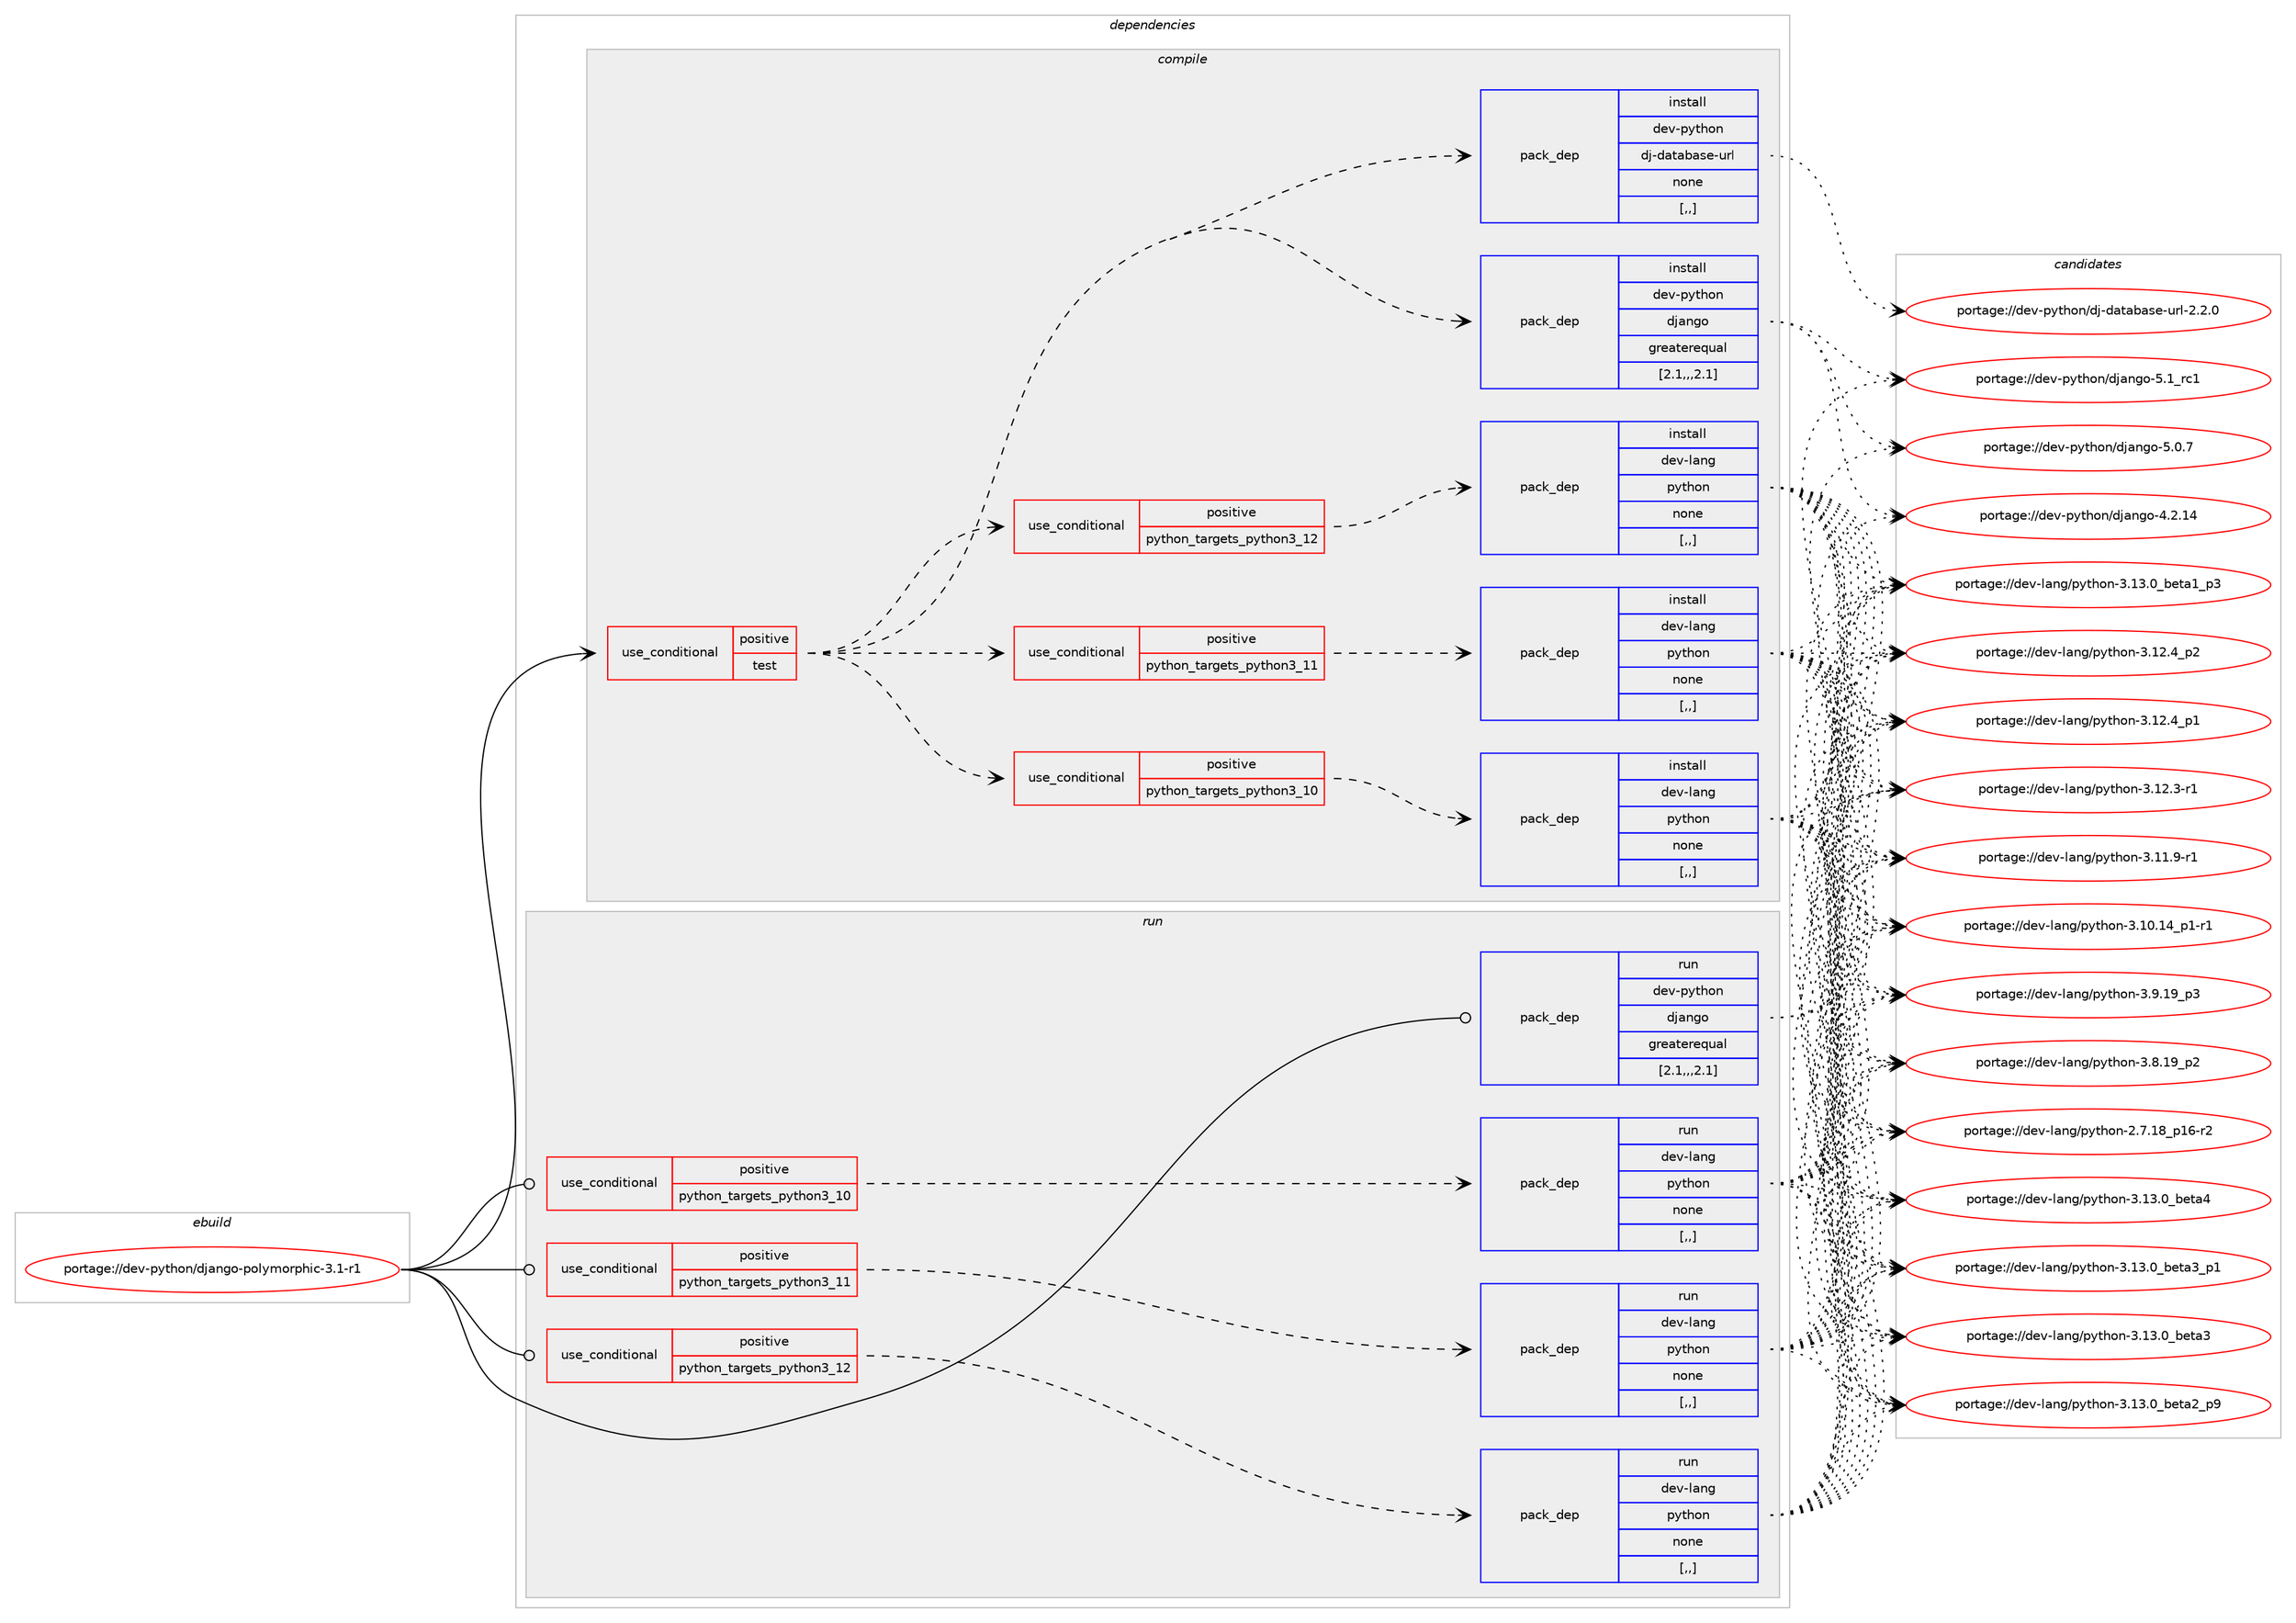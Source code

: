 digraph prolog {

# *************
# Graph options
# *************

newrank=true;
concentrate=true;
compound=true;
graph [rankdir=LR,fontname=Helvetica,fontsize=10,ranksep=1.5];#, ranksep=2.5, nodesep=0.2];
edge  [arrowhead=vee];
node  [fontname=Helvetica,fontsize=10];

# **********
# The ebuild
# **********

subgraph cluster_leftcol {
color=gray;
label=<<i>ebuild</i>>;
id [label="portage://dev-python/django-polymorphic-3.1-r1", color=red, width=4, href="../dev-python/django-polymorphic-3.1-r1.svg"];
}

# ****************
# The dependencies
# ****************

subgraph cluster_midcol {
color=gray;
label=<<i>dependencies</i>>;
subgraph cluster_compile {
fillcolor="#eeeeee";
style=filled;
label=<<i>compile</i>>;
subgraph cond32468 {
dependency145651 [label=<<TABLE BORDER="0" CELLBORDER="1" CELLSPACING="0" CELLPADDING="4"><TR><TD ROWSPAN="3" CELLPADDING="10">use_conditional</TD></TR><TR><TD>positive</TD></TR><TR><TD>test</TD></TR></TABLE>>, shape=none, color=red];
subgraph cond32469 {
dependency145652 [label=<<TABLE BORDER="0" CELLBORDER="1" CELLSPACING="0" CELLPADDING="4"><TR><TD ROWSPAN="3" CELLPADDING="10">use_conditional</TD></TR><TR><TD>positive</TD></TR><TR><TD>python_targets_python3_10</TD></TR></TABLE>>, shape=none, color=red];
subgraph pack111936 {
dependency145653 [label=<<TABLE BORDER="0" CELLBORDER="1" CELLSPACING="0" CELLPADDING="4" WIDTH="220"><TR><TD ROWSPAN="6" CELLPADDING="30">pack_dep</TD></TR><TR><TD WIDTH="110">install</TD></TR><TR><TD>dev-lang</TD></TR><TR><TD>python</TD></TR><TR><TD>none</TD></TR><TR><TD>[,,]</TD></TR></TABLE>>, shape=none, color=blue];
}
dependency145652:e -> dependency145653:w [weight=20,style="dashed",arrowhead="vee"];
}
dependency145651:e -> dependency145652:w [weight=20,style="dashed",arrowhead="vee"];
subgraph cond32470 {
dependency145654 [label=<<TABLE BORDER="0" CELLBORDER="1" CELLSPACING="0" CELLPADDING="4"><TR><TD ROWSPAN="3" CELLPADDING="10">use_conditional</TD></TR><TR><TD>positive</TD></TR><TR><TD>python_targets_python3_11</TD></TR></TABLE>>, shape=none, color=red];
subgraph pack111937 {
dependency145655 [label=<<TABLE BORDER="0" CELLBORDER="1" CELLSPACING="0" CELLPADDING="4" WIDTH="220"><TR><TD ROWSPAN="6" CELLPADDING="30">pack_dep</TD></TR><TR><TD WIDTH="110">install</TD></TR><TR><TD>dev-lang</TD></TR><TR><TD>python</TD></TR><TR><TD>none</TD></TR><TR><TD>[,,]</TD></TR></TABLE>>, shape=none, color=blue];
}
dependency145654:e -> dependency145655:w [weight=20,style="dashed",arrowhead="vee"];
}
dependency145651:e -> dependency145654:w [weight=20,style="dashed",arrowhead="vee"];
subgraph cond32471 {
dependency145656 [label=<<TABLE BORDER="0" CELLBORDER="1" CELLSPACING="0" CELLPADDING="4"><TR><TD ROWSPAN="3" CELLPADDING="10">use_conditional</TD></TR><TR><TD>positive</TD></TR><TR><TD>python_targets_python3_12</TD></TR></TABLE>>, shape=none, color=red];
subgraph pack111938 {
dependency145657 [label=<<TABLE BORDER="0" CELLBORDER="1" CELLSPACING="0" CELLPADDING="4" WIDTH="220"><TR><TD ROWSPAN="6" CELLPADDING="30">pack_dep</TD></TR><TR><TD WIDTH="110">install</TD></TR><TR><TD>dev-lang</TD></TR><TR><TD>python</TD></TR><TR><TD>none</TD></TR><TR><TD>[,,]</TD></TR></TABLE>>, shape=none, color=blue];
}
dependency145656:e -> dependency145657:w [weight=20,style="dashed",arrowhead="vee"];
}
dependency145651:e -> dependency145656:w [weight=20,style="dashed",arrowhead="vee"];
subgraph pack111939 {
dependency145658 [label=<<TABLE BORDER="0" CELLBORDER="1" CELLSPACING="0" CELLPADDING="4" WIDTH="220"><TR><TD ROWSPAN="6" CELLPADDING="30">pack_dep</TD></TR><TR><TD WIDTH="110">install</TD></TR><TR><TD>dev-python</TD></TR><TR><TD>django</TD></TR><TR><TD>greaterequal</TD></TR><TR><TD>[2.1,,,2.1]</TD></TR></TABLE>>, shape=none, color=blue];
}
dependency145651:e -> dependency145658:w [weight=20,style="dashed",arrowhead="vee"];
subgraph pack111940 {
dependency145659 [label=<<TABLE BORDER="0" CELLBORDER="1" CELLSPACING="0" CELLPADDING="4" WIDTH="220"><TR><TD ROWSPAN="6" CELLPADDING="30">pack_dep</TD></TR><TR><TD WIDTH="110">install</TD></TR><TR><TD>dev-python</TD></TR><TR><TD>dj-database-url</TD></TR><TR><TD>none</TD></TR><TR><TD>[,,]</TD></TR></TABLE>>, shape=none, color=blue];
}
dependency145651:e -> dependency145659:w [weight=20,style="dashed",arrowhead="vee"];
}
id:e -> dependency145651:w [weight=20,style="solid",arrowhead="vee"];
}
subgraph cluster_compileandrun {
fillcolor="#eeeeee";
style=filled;
label=<<i>compile and run</i>>;
}
subgraph cluster_run {
fillcolor="#eeeeee";
style=filled;
label=<<i>run</i>>;
subgraph cond32472 {
dependency145660 [label=<<TABLE BORDER="0" CELLBORDER="1" CELLSPACING="0" CELLPADDING="4"><TR><TD ROWSPAN="3" CELLPADDING="10">use_conditional</TD></TR><TR><TD>positive</TD></TR><TR><TD>python_targets_python3_10</TD></TR></TABLE>>, shape=none, color=red];
subgraph pack111941 {
dependency145661 [label=<<TABLE BORDER="0" CELLBORDER="1" CELLSPACING="0" CELLPADDING="4" WIDTH="220"><TR><TD ROWSPAN="6" CELLPADDING="30">pack_dep</TD></TR><TR><TD WIDTH="110">run</TD></TR><TR><TD>dev-lang</TD></TR><TR><TD>python</TD></TR><TR><TD>none</TD></TR><TR><TD>[,,]</TD></TR></TABLE>>, shape=none, color=blue];
}
dependency145660:e -> dependency145661:w [weight=20,style="dashed",arrowhead="vee"];
}
id:e -> dependency145660:w [weight=20,style="solid",arrowhead="odot"];
subgraph cond32473 {
dependency145662 [label=<<TABLE BORDER="0" CELLBORDER="1" CELLSPACING="0" CELLPADDING="4"><TR><TD ROWSPAN="3" CELLPADDING="10">use_conditional</TD></TR><TR><TD>positive</TD></TR><TR><TD>python_targets_python3_11</TD></TR></TABLE>>, shape=none, color=red];
subgraph pack111942 {
dependency145663 [label=<<TABLE BORDER="0" CELLBORDER="1" CELLSPACING="0" CELLPADDING="4" WIDTH="220"><TR><TD ROWSPAN="6" CELLPADDING="30">pack_dep</TD></TR><TR><TD WIDTH="110">run</TD></TR><TR><TD>dev-lang</TD></TR><TR><TD>python</TD></TR><TR><TD>none</TD></TR><TR><TD>[,,]</TD></TR></TABLE>>, shape=none, color=blue];
}
dependency145662:e -> dependency145663:w [weight=20,style="dashed",arrowhead="vee"];
}
id:e -> dependency145662:w [weight=20,style="solid",arrowhead="odot"];
subgraph cond32474 {
dependency145664 [label=<<TABLE BORDER="0" CELLBORDER="1" CELLSPACING="0" CELLPADDING="4"><TR><TD ROWSPAN="3" CELLPADDING="10">use_conditional</TD></TR><TR><TD>positive</TD></TR><TR><TD>python_targets_python3_12</TD></TR></TABLE>>, shape=none, color=red];
subgraph pack111943 {
dependency145665 [label=<<TABLE BORDER="0" CELLBORDER="1" CELLSPACING="0" CELLPADDING="4" WIDTH="220"><TR><TD ROWSPAN="6" CELLPADDING="30">pack_dep</TD></TR><TR><TD WIDTH="110">run</TD></TR><TR><TD>dev-lang</TD></TR><TR><TD>python</TD></TR><TR><TD>none</TD></TR><TR><TD>[,,]</TD></TR></TABLE>>, shape=none, color=blue];
}
dependency145664:e -> dependency145665:w [weight=20,style="dashed",arrowhead="vee"];
}
id:e -> dependency145664:w [weight=20,style="solid",arrowhead="odot"];
subgraph pack111944 {
dependency145666 [label=<<TABLE BORDER="0" CELLBORDER="1" CELLSPACING="0" CELLPADDING="4" WIDTH="220"><TR><TD ROWSPAN="6" CELLPADDING="30">pack_dep</TD></TR><TR><TD WIDTH="110">run</TD></TR><TR><TD>dev-python</TD></TR><TR><TD>django</TD></TR><TR><TD>greaterequal</TD></TR><TR><TD>[2.1,,,2.1]</TD></TR></TABLE>>, shape=none, color=blue];
}
id:e -> dependency145666:w [weight=20,style="solid",arrowhead="odot"];
}
}

# **************
# The candidates
# **************

subgraph cluster_choices {
rank=same;
color=gray;
label=<<i>candidates</i>>;

subgraph choice111936 {
color=black;
nodesep=1;
choice1001011184510897110103471121211161041111104551464951464895981011169752 [label="portage://dev-lang/python-3.13.0_beta4", color=red, width=4,href="../dev-lang/python-3.13.0_beta4.svg"];
choice10010111845108971101034711212111610411111045514649514648959810111697519511249 [label="portage://dev-lang/python-3.13.0_beta3_p1", color=red, width=4,href="../dev-lang/python-3.13.0_beta3_p1.svg"];
choice1001011184510897110103471121211161041111104551464951464895981011169751 [label="portage://dev-lang/python-3.13.0_beta3", color=red, width=4,href="../dev-lang/python-3.13.0_beta3.svg"];
choice10010111845108971101034711212111610411111045514649514648959810111697509511257 [label="portage://dev-lang/python-3.13.0_beta2_p9", color=red, width=4,href="../dev-lang/python-3.13.0_beta2_p9.svg"];
choice10010111845108971101034711212111610411111045514649514648959810111697499511251 [label="portage://dev-lang/python-3.13.0_beta1_p3", color=red, width=4,href="../dev-lang/python-3.13.0_beta1_p3.svg"];
choice100101118451089711010347112121116104111110455146495046529511250 [label="portage://dev-lang/python-3.12.4_p2", color=red, width=4,href="../dev-lang/python-3.12.4_p2.svg"];
choice100101118451089711010347112121116104111110455146495046529511249 [label="portage://dev-lang/python-3.12.4_p1", color=red, width=4,href="../dev-lang/python-3.12.4_p1.svg"];
choice100101118451089711010347112121116104111110455146495046514511449 [label="portage://dev-lang/python-3.12.3-r1", color=red, width=4,href="../dev-lang/python-3.12.3-r1.svg"];
choice100101118451089711010347112121116104111110455146494946574511449 [label="portage://dev-lang/python-3.11.9-r1", color=red, width=4,href="../dev-lang/python-3.11.9-r1.svg"];
choice100101118451089711010347112121116104111110455146494846495295112494511449 [label="portage://dev-lang/python-3.10.14_p1-r1", color=red, width=4,href="../dev-lang/python-3.10.14_p1-r1.svg"];
choice100101118451089711010347112121116104111110455146574649579511251 [label="portage://dev-lang/python-3.9.19_p3", color=red, width=4,href="../dev-lang/python-3.9.19_p3.svg"];
choice100101118451089711010347112121116104111110455146564649579511250 [label="portage://dev-lang/python-3.8.19_p2", color=red, width=4,href="../dev-lang/python-3.8.19_p2.svg"];
choice100101118451089711010347112121116104111110455046554649569511249544511450 [label="portage://dev-lang/python-2.7.18_p16-r2", color=red, width=4,href="../dev-lang/python-2.7.18_p16-r2.svg"];
dependency145653:e -> choice1001011184510897110103471121211161041111104551464951464895981011169752:w [style=dotted,weight="100"];
dependency145653:e -> choice10010111845108971101034711212111610411111045514649514648959810111697519511249:w [style=dotted,weight="100"];
dependency145653:e -> choice1001011184510897110103471121211161041111104551464951464895981011169751:w [style=dotted,weight="100"];
dependency145653:e -> choice10010111845108971101034711212111610411111045514649514648959810111697509511257:w [style=dotted,weight="100"];
dependency145653:e -> choice10010111845108971101034711212111610411111045514649514648959810111697499511251:w [style=dotted,weight="100"];
dependency145653:e -> choice100101118451089711010347112121116104111110455146495046529511250:w [style=dotted,weight="100"];
dependency145653:e -> choice100101118451089711010347112121116104111110455146495046529511249:w [style=dotted,weight="100"];
dependency145653:e -> choice100101118451089711010347112121116104111110455146495046514511449:w [style=dotted,weight="100"];
dependency145653:e -> choice100101118451089711010347112121116104111110455146494946574511449:w [style=dotted,weight="100"];
dependency145653:e -> choice100101118451089711010347112121116104111110455146494846495295112494511449:w [style=dotted,weight="100"];
dependency145653:e -> choice100101118451089711010347112121116104111110455146574649579511251:w [style=dotted,weight="100"];
dependency145653:e -> choice100101118451089711010347112121116104111110455146564649579511250:w [style=dotted,weight="100"];
dependency145653:e -> choice100101118451089711010347112121116104111110455046554649569511249544511450:w [style=dotted,weight="100"];
}
subgraph choice111937 {
color=black;
nodesep=1;
choice1001011184510897110103471121211161041111104551464951464895981011169752 [label="portage://dev-lang/python-3.13.0_beta4", color=red, width=4,href="../dev-lang/python-3.13.0_beta4.svg"];
choice10010111845108971101034711212111610411111045514649514648959810111697519511249 [label="portage://dev-lang/python-3.13.0_beta3_p1", color=red, width=4,href="../dev-lang/python-3.13.0_beta3_p1.svg"];
choice1001011184510897110103471121211161041111104551464951464895981011169751 [label="portage://dev-lang/python-3.13.0_beta3", color=red, width=4,href="../dev-lang/python-3.13.0_beta3.svg"];
choice10010111845108971101034711212111610411111045514649514648959810111697509511257 [label="portage://dev-lang/python-3.13.0_beta2_p9", color=red, width=4,href="../dev-lang/python-3.13.0_beta2_p9.svg"];
choice10010111845108971101034711212111610411111045514649514648959810111697499511251 [label="portage://dev-lang/python-3.13.0_beta1_p3", color=red, width=4,href="../dev-lang/python-3.13.0_beta1_p3.svg"];
choice100101118451089711010347112121116104111110455146495046529511250 [label="portage://dev-lang/python-3.12.4_p2", color=red, width=4,href="../dev-lang/python-3.12.4_p2.svg"];
choice100101118451089711010347112121116104111110455146495046529511249 [label="portage://dev-lang/python-3.12.4_p1", color=red, width=4,href="../dev-lang/python-3.12.4_p1.svg"];
choice100101118451089711010347112121116104111110455146495046514511449 [label="portage://dev-lang/python-3.12.3-r1", color=red, width=4,href="../dev-lang/python-3.12.3-r1.svg"];
choice100101118451089711010347112121116104111110455146494946574511449 [label="portage://dev-lang/python-3.11.9-r1", color=red, width=4,href="../dev-lang/python-3.11.9-r1.svg"];
choice100101118451089711010347112121116104111110455146494846495295112494511449 [label="portage://dev-lang/python-3.10.14_p1-r1", color=red, width=4,href="../dev-lang/python-3.10.14_p1-r1.svg"];
choice100101118451089711010347112121116104111110455146574649579511251 [label="portage://dev-lang/python-3.9.19_p3", color=red, width=4,href="../dev-lang/python-3.9.19_p3.svg"];
choice100101118451089711010347112121116104111110455146564649579511250 [label="portage://dev-lang/python-3.8.19_p2", color=red, width=4,href="../dev-lang/python-3.8.19_p2.svg"];
choice100101118451089711010347112121116104111110455046554649569511249544511450 [label="portage://dev-lang/python-2.7.18_p16-r2", color=red, width=4,href="../dev-lang/python-2.7.18_p16-r2.svg"];
dependency145655:e -> choice1001011184510897110103471121211161041111104551464951464895981011169752:w [style=dotted,weight="100"];
dependency145655:e -> choice10010111845108971101034711212111610411111045514649514648959810111697519511249:w [style=dotted,weight="100"];
dependency145655:e -> choice1001011184510897110103471121211161041111104551464951464895981011169751:w [style=dotted,weight="100"];
dependency145655:e -> choice10010111845108971101034711212111610411111045514649514648959810111697509511257:w [style=dotted,weight="100"];
dependency145655:e -> choice10010111845108971101034711212111610411111045514649514648959810111697499511251:w [style=dotted,weight="100"];
dependency145655:e -> choice100101118451089711010347112121116104111110455146495046529511250:w [style=dotted,weight="100"];
dependency145655:e -> choice100101118451089711010347112121116104111110455146495046529511249:w [style=dotted,weight="100"];
dependency145655:e -> choice100101118451089711010347112121116104111110455146495046514511449:w [style=dotted,weight="100"];
dependency145655:e -> choice100101118451089711010347112121116104111110455146494946574511449:w [style=dotted,weight="100"];
dependency145655:e -> choice100101118451089711010347112121116104111110455146494846495295112494511449:w [style=dotted,weight="100"];
dependency145655:e -> choice100101118451089711010347112121116104111110455146574649579511251:w [style=dotted,weight="100"];
dependency145655:e -> choice100101118451089711010347112121116104111110455146564649579511250:w [style=dotted,weight="100"];
dependency145655:e -> choice100101118451089711010347112121116104111110455046554649569511249544511450:w [style=dotted,weight="100"];
}
subgraph choice111938 {
color=black;
nodesep=1;
choice1001011184510897110103471121211161041111104551464951464895981011169752 [label="portage://dev-lang/python-3.13.0_beta4", color=red, width=4,href="../dev-lang/python-3.13.0_beta4.svg"];
choice10010111845108971101034711212111610411111045514649514648959810111697519511249 [label="portage://dev-lang/python-3.13.0_beta3_p1", color=red, width=4,href="../dev-lang/python-3.13.0_beta3_p1.svg"];
choice1001011184510897110103471121211161041111104551464951464895981011169751 [label="portage://dev-lang/python-3.13.0_beta3", color=red, width=4,href="../dev-lang/python-3.13.0_beta3.svg"];
choice10010111845108971101034711212111610411111045514649514648959810111697509511257 [label="portage://dev-lang/python-3.13.0_beta2_p9", color=red, width=4,href="../dev-lang/python-3.13.0_beta2_p9.svg"];
choice10010111845108971101034711212111610411111045514649514648959810111697499511251 [label="portage://dev-lang/python-3.13.0_beta1_p3", color=red, width=4,href="../dev-lang/python-3.13.0_beta1_p3.svg"];
choice100101118451089711010347112121116104111110455146495046529511250 [label="portage://dev-lang/python-3.12.4_p2", color=red, width=4,href="../dev-lang/python-3.12.4_p2.svg"];
choice100101118451089711010347112121116104111110455146495046529511249 [label="portage://dev-lang/python-3.12.4_p1", color=red, width=4,href="../dev-lang/python-3.12.4_p1.svg"];
choice100101118451089711010347112121116104111110455146495046514511449 [label="portage://dev-lang/python-3.12.3-r1", color=red, width=4,href="../dev-lang/python-3.12.3-r1.svg"];
choice100101118451089711010347112121116104111110455146494946574511449 [label="portage://dev-lang/python-3.11.9-r1", color=red, width=4,href="../dev-lang/python-3.11.9-r1.svg"];
choice100101118451089711010347112121116104111110455146494846495295112494511449 [label="portage://dev-lang/python-3.10.14_p1-r1", color=red, width=4,href="../dev-lang/python-3.10.14_p1-r1.svg"];
choice100101118451089711010347112121116104111110455146574649579511251 [label="portage://dev-lang/python-3.9.19_p3", color=red, width=4,href="../dev-lang/python-3.9.19_p3.svg"];
choice100101118451089711010347112121116104111110455146564649579511250 [label="portage://dev-lang/python-3.8.19_p2", color=red, width=4,href="../dev-lang/python-3.8.19_p2.svg"];
choice100101118451089711010347112121116104111110455046554649569511249544511450 [label="portage://dev-lang/python-2.7.18_p16-r2", color=red, width=4,href="../dev-lang/python-2.7.18_p16-r2.svg"];
dependency145657:e -> choice1001011184510897110103471121211161041111104551464951464895981011169752:w [style=dotted,weight="100"];
dependency145657:e -> choice10010111845108971101034711212111610411111045514649514648959810111697519511249:w [style=dotted,weight="100"];
dependency145657:e -> choice1001011184510897110103471121211161041111104551464951464895981011169751:w [style=dotted,weight="100"];
dependency145657:e -> choice10010111845108971101034711212111610411111045514649514648959810111697509511257:w [style=dotted,weight="100"];
dependency145657:e -> choice10010111845108971101034711212111610411111045514649514648959810111697499511251:w [style=dotted,weight="100"];
dependency145657:e -> choice100101118451089711010347112121116104111110455146495046529511250:w [style=dotted,weight="100"];
dependency145657:e -> choice100101118451089711010347112121116104111110455146495046529511249:w [style=dotted,weight="100"];
dependency145657:e -> choice100101118451089711010347112121116104111110455146495046514511449:w [style=dotted,weight="100"];
dependency145657:e -> choice100101118451089711010347112121116104111110455146494946574511449:w [style=dotted,weight="100"];
dependency145657:e -> choice100101118451089711010347112121116104111110455146494846495295112494511449:w [style=dotted,weight="100"];
dependency145657:e -> choice100101118451089711010347112121116104111110455146574649579511251:w [style=dotted,weight="100"];
dependency145657:e -> choice100101118451089711010347112121116104111110455146564649579511250:w [style=dotted,weight="100"];
dependency145657:e -> choice100101118451089711010347112121116104111110455046554649569511249544511450:w [style=dotted,weight="100"];
}
subgraph choice111939 {
color=black;
nodesep=1;
choice10010111845112121116104111110471001069711010311145534649951149949 [label="portage://dev-python/django-5.1_rc1", color=red, width=4,href="../dev-python/django-5.1_rc1.svg"];
choice100101118451121211161041111104710010697110103111455346484655 [label="portage://dev-python/django-5.0.7", color=red, width=4,href="../dev-python/django-5.0.7.svg"];
choice10010111845112121116104111110471001069711010311145524650464952 [label="portage://dev-python/django-4.2.14", color=red, width=4,href="../dev-python/django-4.2.14.svg"];
dependency145658:e -> choice10010111845112121116104111110471001069711010311145534649951149949:w [style=dotted,weight="100"];
dependency145658:e -> choice100101118451121211161041111104710010697110103111455346484655:w [style=dotted,weight="100"];
dependency145658:e -> choice10010111845112121116104111110471001069711010311145524650464952:w [style=dotted,weight="100"];
}
subgraph choice111940 {
color=black;
nodesep=1;
choice1001011184511212111610411111047100106451009711697989711510145117114108455046504648 [label="portage://dev-python/dj-database-url-2.2.0", color=red, width=4,href="../dev-python/dj-database-url-2.2.0.svg"];
dependency145659:e -> choice1001011184511212111610411111047100106451009711697989711510145117114108455046504648:w [style=dotted,weight="100"];
}
subgraph choice111941 {
color=black;
nodesep=1;
choice1001011184510897110103471121211161041111104551464951464895981011169752 [label="portage://dev-lang/python-3.13.0_beta4", color=red, width=4,href="../dev-lang/python-3.13.0_beta4.svg"];
choice10010111845108971101034711212111610411111045514649514648959810111697519511249 [label="portage://dev-lang/python-3.13.0_beta3_p1", color=red, width=4,href="../dev-lang/python-3.13.0_beta3_p1.svg"];
choice1001011184510897110103471121211161041111104551464951464895981011169751 [label="portage://dev-lang/python-3.13.0_beta3", color=red, width=4,href="../dev-lang/python-3.13.0_beta3.svg"];
choice10010111845108971101034711212111610411111045514649514648959810111697509511257 [label="portage://dev-lang/python-3.13.0_beta2_p9", color=red, width=4,href="../dev-lang/python-3.13.0_beta2_p9.svg"];
choice10010111845108971101034711212111610411111045514649514648959810111697499511251 [label="portage://dev-lang/python-3.13.0_beta1_p3", color=red, width=4,href="../dev-lang/python-3.13.0_beta1_p3.svg"];
choice100101118451089711010347112121116104111110455146495046529511250 [label="portage://dev-lang/python-3.12.4_p2", color=red, width=4,href="../dev-lang/python-3.12.4_p2.svg"];
choice100101118451089711010347112121116104111110455146495046529511249 [label="portage://dev-lang/python-3.12.4_p1", color=red, width=4,href="../dev-lang/python-3.12.4_p1.svg"];
choice100101118451089711010347112121116104111110455146495046514511449 [label="portage://dev-lang/python-3.12.3-r1", color=red, width=4,href="../dev-lang/python-3.12.3-r1.svg"];
choice100101118451089711010347112121116104111110455146494946574511449 [label="portage://dev-lang/python-3.11.9-r1", color=red, width=4,href="../dev-lang/python-3.11.9-r1.svg"];
choice100101118451089711010347112121116104111110455146494846495295112494511449 [label="portage://dev-lang/python-3.10.14_p1-r1", color=red, width=4,href="../dev-lang/python-3.10.14_p1-r1.svg"];
choice100101118451089711010347112121116104111110455146574649579511251 [label="portage://dev-lang/python-3.9.19_p3", color=red, width=4,href="../dev-lang/python-3.9.19_p3.svg"];
choice100101118451089711010347112121116104111110455146564649579511250 [label="portage://dev-lang/python-3.8.19_p2", color=red, width=4,href="../dev-lang/python-3.8.19_p2.svg"];
choice100101118451089711010347112121116104111110455046554649569511249544511450 [label="portage://dev-lang/python-2.7.18_p16-r2", color=red, width=4,href="../dev-lang/python-2.7.18_p16-r2.svg"];
dependency145661:e -> choice1001011184510897110103471121211161041111104551464951464895981011169752:w [style=dotted,weight="100"];
dependency145661:e -> choice10010111845108971101034711212111610411111045514649514648959810111697519511249:w [style=dotted,weight="100"];
dependency145661:e -> choice1001011184510897110103471121211161041111104551464951464895981011169751:w [style=dotted,weight="100"];
dependency145661:e -> choice10010111845108971101034711212111610411111045514649514648959810111697509511257:w [style=dotted,weight="100"];
dependency145661:e -> choice10010111845108971101034711212111610411111045514649514648959810111697499511251:w [style=dotted,weight="100"];
dependency145661:e -> choice100101118451089711010347112121116104111110455146495046529511250:w [style=dotted,weight="100"];
dependency145661:e -> choice100101118451089711010347112121116104111110455146495046529511249:w [style=dotted,weight="100"];
dependency145661:e -> choice100101118451089711010347112121116104111110455146495046514511449:w [style=dotted,weight="100"];
dependency145661:e -> choice100101118451089711010347112121116104111110455146494946574511449:w [style=dotted,weight="100"];
dependency145661:e -> choice100101118451089711010347112121116104111110455146494846495295112494511449:w [style=dotted,weight="100"];
dependency145661:e -> choice100101118451089711010347112121116104111110455146574649579511251:w [style=dotted,weight="100"];
dependency145661:e -> choice100101118451089711010347112121116104111110455146564649579511250:w [style=dotted,weight="100"];
dependency145661:e -> choice100101118451089711010347112121116104111110455046554649569511249544511450:w [style=dotted,weight="100"];
}
subgraph choice111942 {
color=black;
nodesep=1;
choice1001011184510897110103471121211161041111104551464951464895981011169752 [label="portage://dev-lang/python-3.13.0_beta4", color=red, width=4,href="../dev-lang/python-3.13.0_beta4.svg"];
choice10010111845108971101034711212111610411111045514649514648959810111697519511249 [label="portage://dev-lang/python-3.13.0_beta3_p1", color=red, width=4,href="../dev-lang/python-3.13.0_beta3_p1.svg"];
choice1001011184510897110103471121211161041111104551464951464895981011169751 [label="portage://dev-lang/python-3.13.0_beta3", color=red, width=4,href="../dev-lang/python-3.13.0_beta3.svg"];
choice10010111845108971101034711212111610411111045514649514648959810111697509511257 [label="portage://dev-lang/python-3.13.0_beta2_p9", color=red, width=4,href="../dev-lang/python-3.13.0_beta2_p9.svg"];
choice10010111845108971101034711212111610411111045514649514648959810111697499511251 [label="portage://dev-lang/python-3.13.0_beta1_p3", color=red, width=4,href="../dev-lang/python-3.13.0_beta1_p3.svg"];
choice100101118451089711010347112121116104111110455146495046529511250 [label="portage://dev-lang/python-3.12.4_p2", color=red, width=4,href="../dev-lang/python-3.12.4_p2.svg"];
choice100101118451089711010347112121116104111110455146495046529511249 [label="portage://dev-lang/python-3.12.4_p1", color=red, width=4,href="../dev-lang/python-3.12.4_p1.svg"];
choice100101118451089711010347112121116104111110455146495046514511449 [label="portage://dev-lang/python-3.12.3-r1", color=red, width=4,href="../dev-lang/python-3.12.3-r1.svg"];
choice100101118451089711010347112121116104111110455146494946574511449 [label="portage://dev-lang/python-3.11.9-r1", color=red, width=4,href="../dev-lang/python-3.11.9-r1.svg"];
choice100101118451089711010347112121116104111110455146494846495295112494511449 [label="portage://dev-lang/python-3.10.14_p1-r1", color=red, width=4,href="../dev-lang/python-3.10.14_p1-r1.svg"];
choice100101118451089711010347112121116104111110455146574649579511251 [label="portage://dev-lang/python-3.9.19_p3", color=red, width=4,href="../dev-lang/python-3.9.19_p3.svg"];
choice100101118451089711010347112121116104111110455146564649579511250 [label="portage://dev-lang/python-3.8.19_p2", color=red, width=4,href="../dev-lang/python-3.8.19_p2.svg"];
choice100101118451089711010347112121116104111110455046554649569511249544511450 [label="portage://dev-lang/python-2.7.18_p16-r2", color=red, width=4,href="../dev-lang/python-2.7.18_p16-r2.svg"];
dependency145663:e -> choice1001011184510897110103471121211161041111104551464951464895981011169752:w [style=dotted,weight="100"];
dependency145663:e -> choice10010111845108971101034711212111610411111045514649514648959810111697519511249:w [style=dotted,weight="100"];
dependency145663:e -> choice1001011184510897110103471121211161041111104551464951464895981011169751:w [style=dotted,weight="100"];
dependency145663:e -> choice10010111845108971101034711212111610411111045514649514648959810111697509511257:w [style=dotted,weight="100"];
dependency145663:e -> choice10010111845108971101034711212111610411111045514649514648959810111697499511251:w [style=dotted,weight="100"];
dependency145663:e -> choice100101118451089711010347112121116104111110455146495046529511250:w [style=dotted,weight="100"];
dependency145663:e -> choice100101118451089711010347112121116104111110455146495046529511249:w [style=dotted,weight="100"];
dependency145663:e -> choice100101118451089711010347112121116104111110455146495046514511449:w [style=dotted,weight="100"];
dependency145663:e -> choice100101118451089711010347112121116104111110455146494946574511449:w [style=dotted,weight="100"];
dependency145663:e -> choice100101118451089711010347112121116104111110455146494846495295112494511449:w [style=dotted,weight="100"];
dependency145663:e -> choice100101118451089711010347112121116104111110455146574649579511251:w [style=dotted,weight="100"];
dependency145663:e -> choice100101118451089711010347112121116104111110455146564649579511250:w [style=dotted,weight="100"];
dependency145663:e -> choice100101118451089711010347112121116104111110455046554649569511249544511450:w [style=dotted,weight="100"];
}
subgraph choice111943 {
color=black;
nodesep=1;
choice1001011184510897110103471121211161041111104551464951464895981011169752 [label="portage://dev-lang/python-3.13.0_beta4", color=red, width=4,href="../dev-lang/python-3.13.0_beta4.svg"];
choice10010111845108971101034711212111610411111045514649514648959810111697519511249 [label="portage://dev-lang/python-3.13.0_beta3_p1", color=red, width=4,href="../dev-lang/python-3.13.0_beta3_p1.svg"];
choice1001011184510897110103471121211161041111104551464951464895981011169751 [label="portage://dev-lang/python-3.13.0_beta3", color=red, width=4,href="../dev-lang/python-3.13.0_beta3.svg"];
choice10010111845108971101034711212111610411111045514649514648959810111697509511257 [label="portage://dev-lang/python-3.13.0_beta2_p9", color=red, width=4,href="../dev-lang/python-3.13.0_beta2_p9.svg"];
choice10010111845108971101034711212111610411111045514649514648959810111697499511251 [label="portage://dev-lang/python-3.13.0_beta1_p3", color=red, width=4,href="../dev-lang/python-3.13.0_beta1_p3.svg"];
choice100101118451089711010347112121116104111110455146495046529511250 [label="portage://dev-lang/python-3.12.4_p2", color=red, width=4,href="../dev-lang/python-3.12.4_p2.svg"];
choice100101118451089711010347112121116104111110455146495046529511249 [label="portage://dev-lang/python-3.12.4_p1", color=red, width=4,href="../dev-lang/python-3.12.4_p1.svg"];
choice100101118451089711010347112121116104111110455146495046514511449 [label="portage://dev-lang/python-3.12.3-r1", color=red, width=4,href="../dev-lang/python-3.12.3-r1.svg"];
choice100101118451089711010347112121116104111110455146494946574511449 [label="portage://dev-lang/python-3.11.9-r1", color=red, width=4,href="../dev-lang/python-3.11.9-r1.svg"];
choice100101118451089711010347112121116104111110455146494846495295112494511449 [label="portage://dev-lang/python-3.10.14_p1-r1", color=red, width=4,href="../dev-lang/python-3.10.14_p1-r1.svg"];
choice100101118451089711010347112121116104111110455146574649579511251 [label="portage://dev-lang/python-3.9.19_p3", color=red, width=4,href="../dev-lang/python-3.9.19_p3.svg"];
choice100101118451089711010347112121116104111110455146564649579511250 [label="portage://dev-lang/python-3.8.19_p2", color=red, width=4,href="../dev-lang/python-3.8.19_p2.svg"];
choice100101118451089711010347112121116104111110455046554649569511249544511450 [label="portage://dev-lang/python-2.7.18_p16-r2", color=red, width=4,href="../dev-lang/python-2.7.18_p16-r2.svg"];
dependency145665:e -> choice1001011184510897110103471121211161041111104551464951464895981011169752:w [style=dotted,weight="100"];
dependency145665:e -> choice10010111845108971101034711212111610411111045514649514648959810111697519511249:w [style=dotted,weight="100"];
dependency145665:e -> choice1001011184510897110103471121211161041111104551464951464895981011169751:w [style=dotted,weight="100"];
dependency145665:e -> choice10010111845108971101034711212111610411111045514649514648959810111697509511257:w [style=dotted,weight="100"];
dependency145665:e -> choice10010111845108971101034711212111610411111045514649514648959810111697499511251:w [style=dotted,weight="100"];
dependency145665:e -> choice100101118451089711010347112121116104111110455146495046529511250:w [style=dotted,weight="100"];
dependency145665:e -> choice100101118451089711010347112121116104111110455146495046529511249:w [style=dotted,weight="100"];
dependency145665:e -> choice100101118451089711010347112121116104111110455146495046514511449:w [style=dotted,weight="100"];
dependency145665:e -> choice100101118451089711010347112121116104111110455146494946574511449:w [style=dotted,weight="100"];
dependency145665:e -> choice100101118451089711010347112121116104111110455146494846495295112494511449:w [style=dotted,weight="100"];
dependency145665:e -> choice100101118451089711010347112121116104111110455146574649579511251:w [style=dotted,weight="100"];
dependency145665:e -> choice100101118451089711010347112121116104111110455146564649579511250:w [style=dotted,weight="100"];
dependency145665:e -> choice100101118451089711010347112121116104111110455046554649569511249544511450:w [style=dotted,weight="100"];
}
subgraph choice111944 {
color=black;
nodesep=1;
choice10010111845112121116104111110471001069711010311145534649951149949 [label="portage://dev-python/django-5.1_rc1", color=red, width=4,href="../dev-python/django-5.1_rc1.svg"];
choice100101118451121211161041111104710010697110103111455346484655 [label="portage://dev-python/django-5.0.7", color=red, width=4,href="../dev-python/django-5.0.7.svg"];
choice10010111845112121116104111110471001069711010311145524650464952 [label="portage://dev-python/django-4.2.14", color=red, width=4,href="../dev-python/django-4.2.14.svg"];
dependency145666:e -> choice10010111845112121116104111110471001069711010311145534649951149949:w [style=dotted,weight="100"];
dependency145666:e -> choice100101118451121211161041111104710010697110103111455346484655:w [style=dotted,weight="100"];
dependency145666:e -> choice10010111845112121116104111110471001069711010311145524650464952:w [style=dotted,weight="100"];
}
}

}
